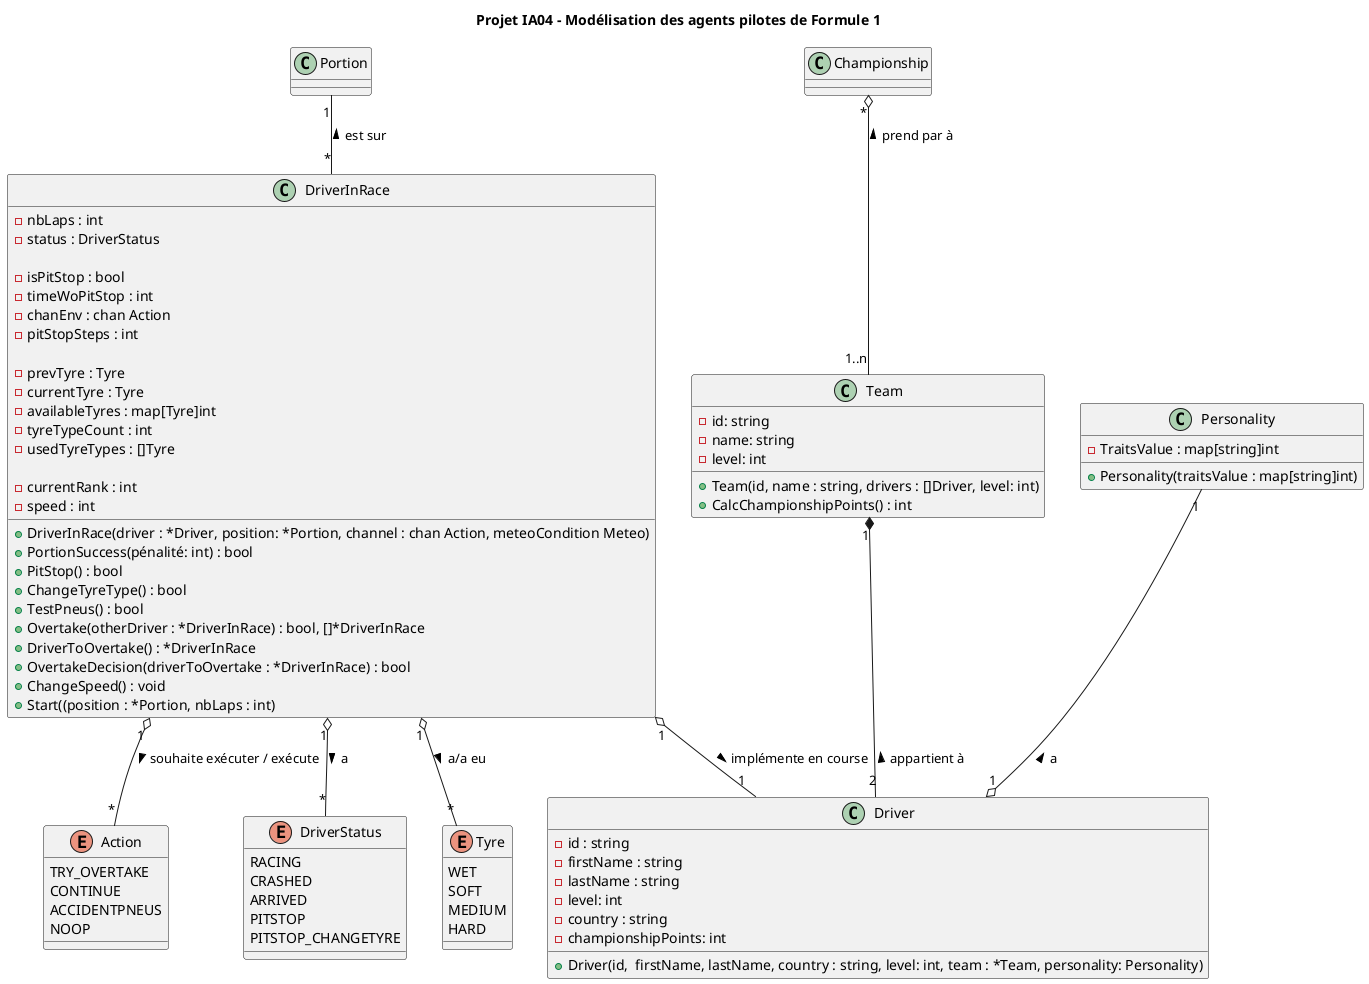 @startuml IA04 - Modélisation Championnat de Formule 1


title Projet IA04 - Modélisation des agents pilotes de Formule 1

class Driver {
  - id : string
  - firstName : string
  - lastName : string
  - level: int
  - country : string
  - championshipPoints: int

  + Driver(id,  firstName, lastName, country : string, level: int, team : *Team, personality: Personality)
  
  }

class DriverInRace {
  - nbLaps : int
  - status : DriverStatus

  - isPitStop : bool
  - timeWoPitStop : int
  - chanEnv : chan Action
  - pitStopSteps : int

  - prevTyre : Tyre
  - currentTyre : Tyre
  - availableTyres : map[Tyre]int
  - tyreTypeCount : int
  - usedTyreTypes : []Tyre

  - currentRank : int
  - speed : int

  + DriverInRace(driver : *Driver, position: *Portion, channel : chan Action, meteoCondition Meteo)
  + PortionSuccess(pénalité: int) : bool
  + PitStop() : bool
  + ChangeTyreType() : bool
  + TestPneus() : bool
  + Overtake(otherDriver : *DriverInRace) : bool, []*DriverInRace
  + DriverToOvertake() : *DriverInRace
  + OvertakeDecision(driverToOvertake : *DriverInRace) : bool
  + ChangeSpeed() : void
  + Start((position : *Portion, nbLaps : int)
  }

enum Action{
  TRY_OVERTAKE
  CONTINUE
  ACCIDENTPNEUS
  NOOP
}

enum DriverStatus{
  RACING
	CRASHED
	ARRIVED
	PITSTOP
	PITSTOP_CHANGETYRE
}

enum Tyre{
  WET
	SOFT
	MEDIUM
	HARD
}
  
class Team {
  - id: string
  - name: string
  - level: int

  + Team(id, name : string, drivers : []Driver, level: int)
  + CalcChampionshipPoints() : int
}


class Personality{
  - TraitsValue : map[string]int

  + Personality(traitsValue : map[string]int)
}

Championship "*" o-- "1..n" Team : prend par à <
Team "1" *-- "2" Driver : appartient à <
Personality "1" --o "1" Driver : a <
DriverInRace "1" o-- "1" Driver : implémente en course >
DriverInRace "1" o-- "*" DriverStatus : a >
DriverInRace "1" o-- "*" Tyre : a/a eu >
DriverInRace "1" o-- "*" Action : souhaite exécuter / exécute >
Portion "1" -- "*" DriverInRace : est sur <


@enduml
